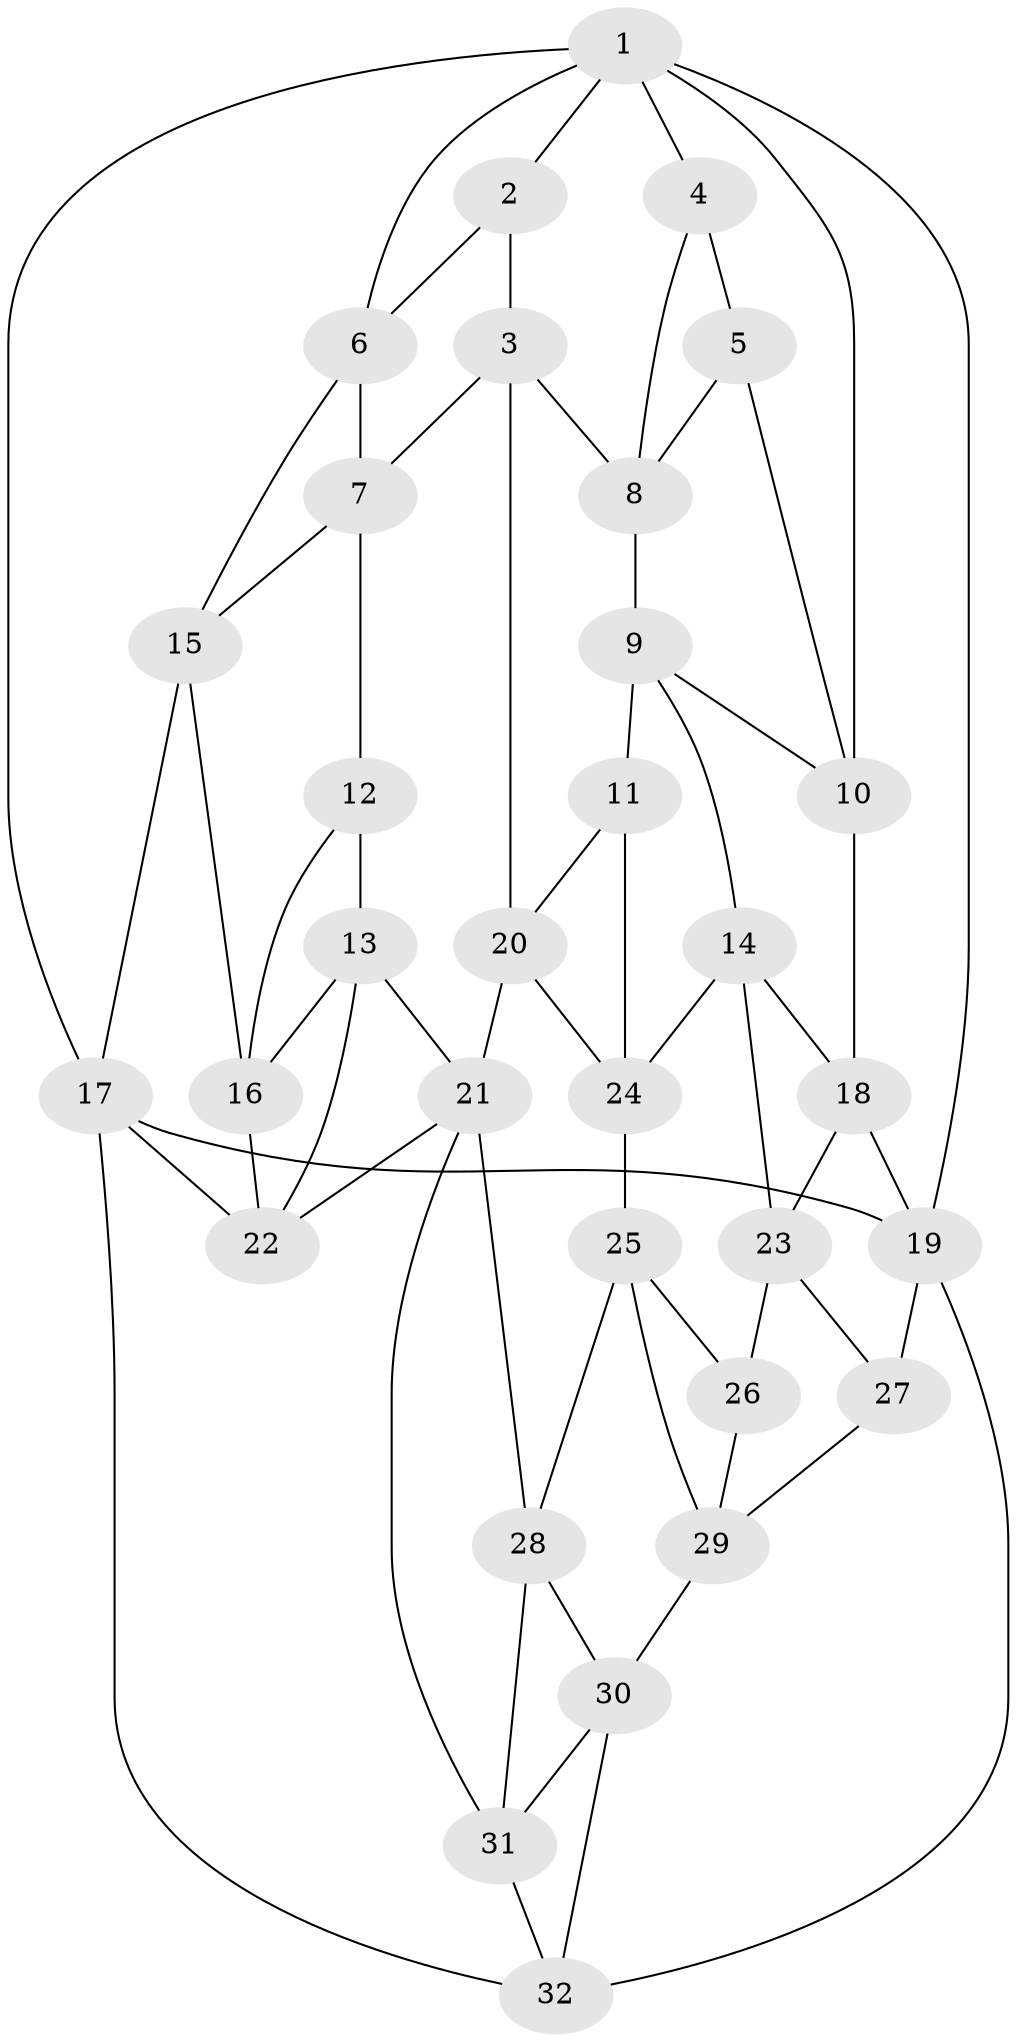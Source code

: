 // original degree distribution, {3: 0.03125, 5: 0.5, 6: 0.21875, 4: 0.25}
// Generated by graph-tools (version 1.1) at 2025/27/03/09/25 03:27:05]
// undirected, 32 vertices, 63 edges
graph export_dot {
graph [start="1"]
  node [color=gray90,style=filled];
  1;
  2;
  3;
  4;
  5;
  6;
  7;
  8;
  9;
  10;
  11;
  12;
  13;
  14;
  15;
  16;
  17;
  18;
  19;
  20;
  21;
  22;
  23;
  24;
  25;
  26;
  27;
  28;
  29;
  30;
  31;
  32;
  1 -- 2 [weight=1.0];
  1 -- 4 [weight=1.0];
  1 -- 6 [weight=1.0];
  1 -- 10 [weight=1.0];
  1 -- 17 [weight=1.0];
  1 -- 19 [weight=1.0];
  2 -- 3 [weight=1.0];
  2 -- 6 [weight=1.0];
  3 -- 7 [weight=1.0];
  3 -- 8 [weight=1.0];
  3 -- 20 [weight=1.0];
  4 -- 5 [weight=2.0];
  4 -- 8 [weight=1.0];
  5 -- 8 [weight=1.0];
  5 -- 10 [weight=1.0];
  6 -- 7 [weight=1.0];
  6 -- 15 [weight=1.0];
  7 -- 12 [weight=1.0];
  7 -- 15 [weight=1.0];
  8 -- 9 [weight=1.0];
  9 -- 10 [weight=1.0];
  9 -- 11 [weight=1.0];
  9 -- 14 [weight=1.0];
  10 -- 18 [weight=1.0];
  11 -- 20 [weight=1.0];
  11 -- 24 [weight=1.0];
  12 -- 13 [weight=1.0];
  12 -- 16 [weight=1.0];
  13 -- 16 [weight=1.0];
  13 -- 21 [weight=1.0];
  13 -- 22 [weight=1.0];
  14 -- 18 [weight=1.0];
  14 -- 23 [weight=1.0];
  14 -- 24 [weight=1.0];
  15 -- 16 [weight=1.0];
  15 -- 17 [weight=1.0];
  16 -- 22 [weight=1.0];
  17 -- 19 [weight=1.0];
  17 -- 22 [weight=1.0];
  17 -- 32 [weight=1.0];
  18 -- 19 [weight=1.0];
  18 -- 23 [weight=1.0];
  19 -- 27 [weight=1.0];
  19 -- 32 [weight=1.0];
  20 -- 21 [weight=2.0];
  20 -- 24 [weight=1.0];
  21 -- 22 [weight=1.0];
  21 -- 28 [weight=1.0];
  21 -- 31 [weight=1.0];
  23 -- 26 [weight=1.0];
  23 -- 27 [weight=1.0];
  24 -- 25 [weight=1.0];
  25 -- 26 [weight=1.0];
  25 -- 28 [weight=1.0];
  25 -- 29 [weight=1.0];
  26 -- 29 [weight=1.0];
  27 -- 29 [weight=1.0];
  28 -- 30 [weight=1.0];
  28 -- 31 [weight=1.0];
  29 -- 30 [weight=1.0];
  30 -- 31 [weight=1.0];
  30 -- 32 [weight=1.0];
  31 -- 32 [weight=1.0];
}
